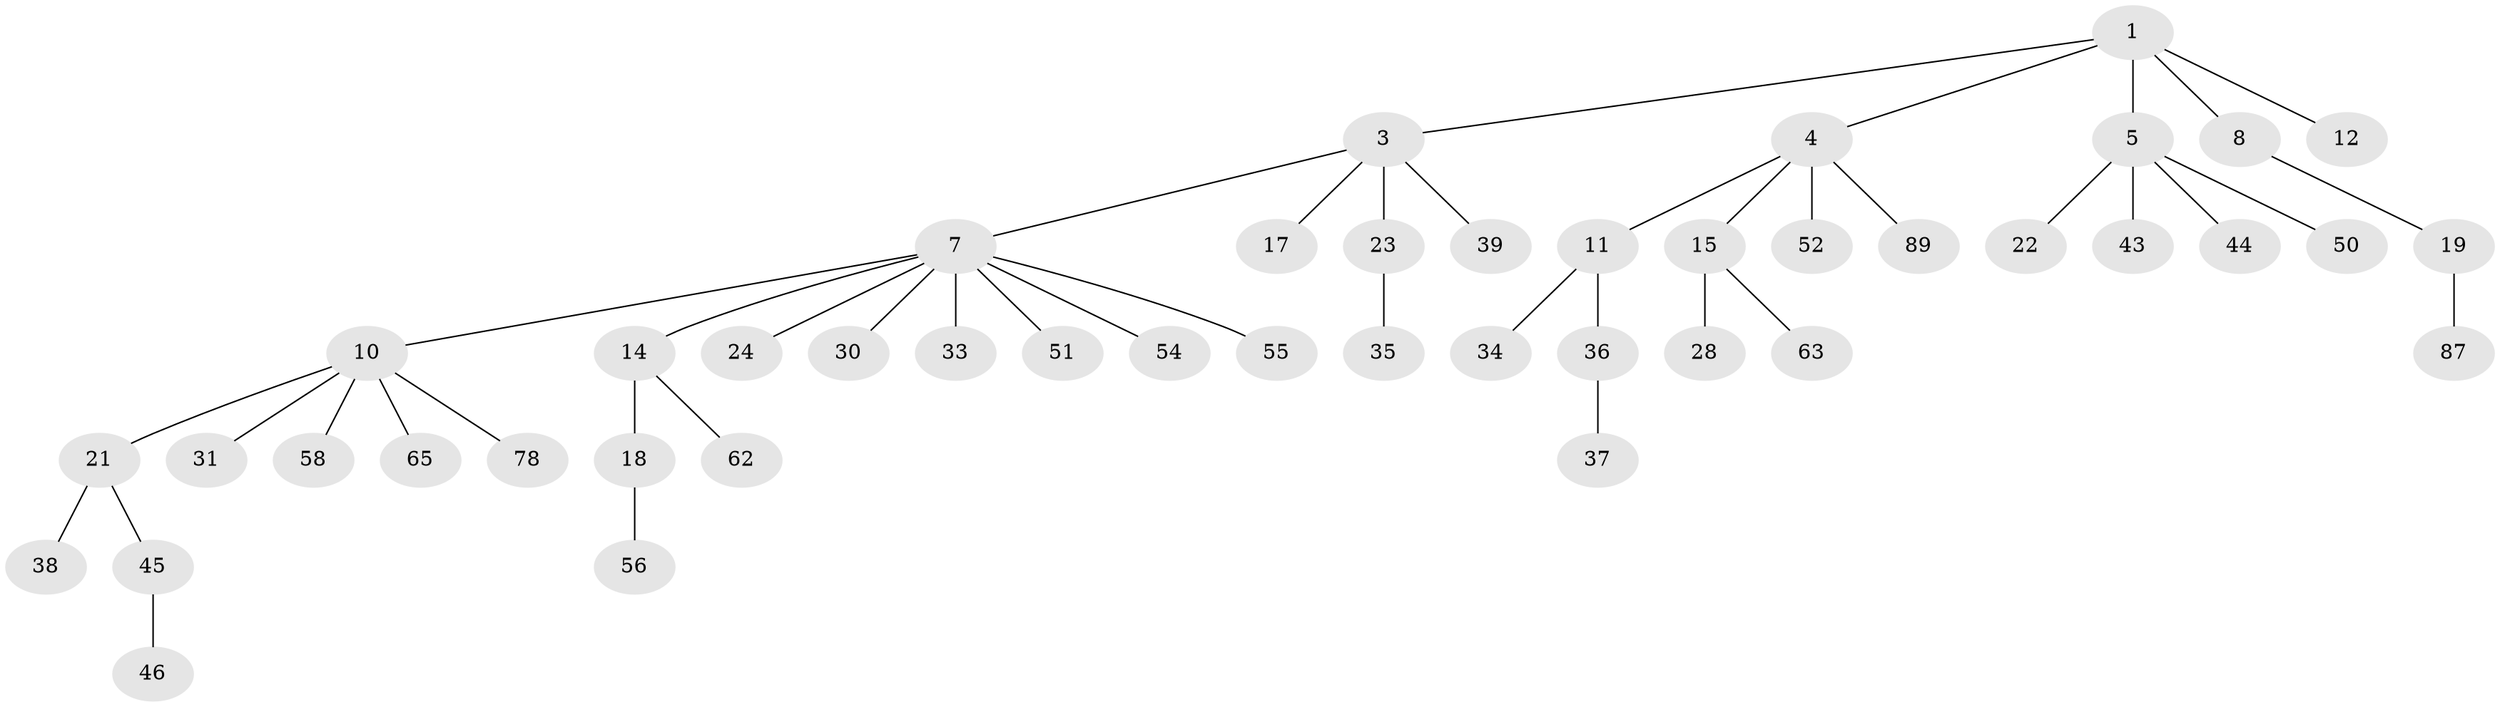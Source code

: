 // original degree distribution, {4: 0.06593406593406594, 5: 0.054945054945054944, 7: 0.01098901098901099, 2: 0.24175824175824176, 6: 0.01098901098901099, 1: 0.5164835164835165, 3: 0.0989010989010989}
// Generated by graph-tools (version 1.1) at 2025/15/03/09/25 04:15:38]
// undirected, 45 vertices, 44 edges
graph export_dot {
graph [start="1"]
  node [color=gray90,style=filled];
  1 [super="+2+26+47"];
  3;
  4 [super="+6"];
  5 [super="+32+42"];
  7 [super="+40+9"];
  8;
  10;
  11 [super="+73+16+20"];
  12;
  14 [super="+61+29"];
  15;
  17;
  18;
  19;
  21;
  22 [super="+90+25"];
  23 [super="+67"];
  24 [super="+59"];
  28;
  30;
  31;
  33;
  34;
  35 [super="+66+83+48"];
  36;
  37 [super="+53"];
  38;
  39;
  43;
  44;
  45 [super="+77"];
  46 [super="+85"];
  50 [super="+91"];
  51 [super="+57+79+60"];
  52;
  54 [super="+64"];
  55;
  56;
  58;
  62;
  63;
  65;
  78 [super="+84"];
  87;
  89;
  1 -- 12;
  1 -- 3;
  1 -- 4;
  1 -- 5;
  1 -- 8;
  3 -- 7;
  3 -- 17;
  3 -- 23;
  3 -- 39;
  4 -- 11;
  4 -- 52;
  4 -- 89;
  4 -- 15;
  5 -- 22;
  5 -- 43;
  5 -- 44;
  5 -- 50;
  7 -- 30;
  7 -- 33;
  7 -- 51;
  7 -- 55;
  7 -- 54;
  7 -- 24;
  7 -- 10;
  7 -- 14;
  8 -- 19;
  10 -- 21;
  10 -- 31;
  10 -- 58;
  10 -- 65;
  10 -- 78;
  11 -- 36;
  11 -- 34;
  14 -- 18;
  14 -- 62;
  15 -- 28;
  15 -- 63;
  18 -- 56;
  19 -- 87;
  21 -- 38;
  21 -- 45;
  23 -- 35;
  36 -- 37;
  45 -- 46;
}
